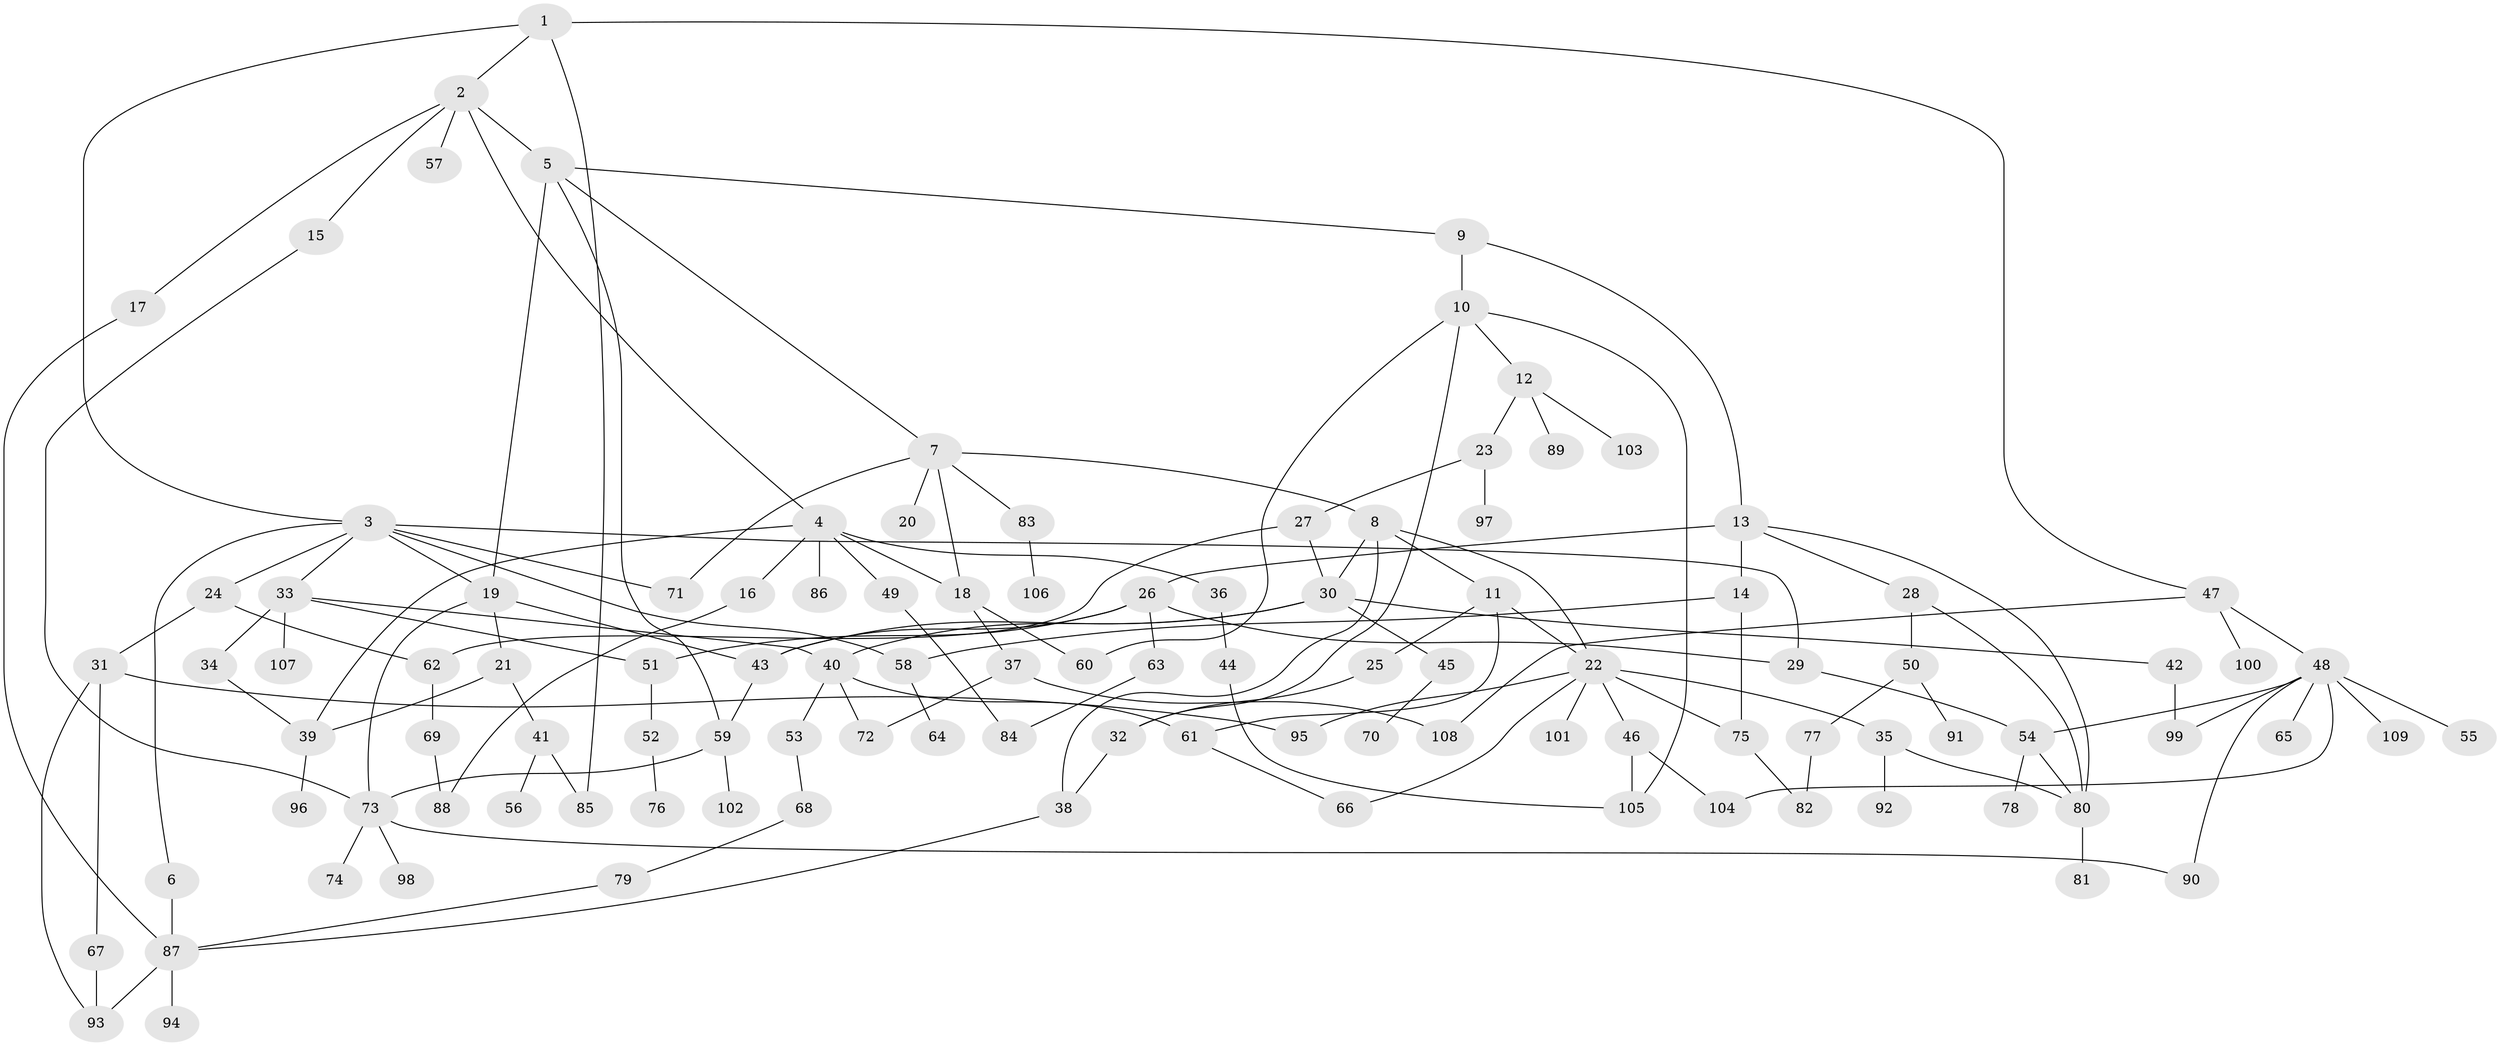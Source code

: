 // Generated by graph-tools (version 1.1) at 2025/49/03/09/25 03:49:22]
// undirected, 109 vertices, 152 edges
graph export_dot {
graph [start="1"]
  node [color=gray90,style=filled];
  1;
  2;
  3;
  4;
  5;
  6;
  7;
  8;
  9;
  10;
  11;
  12;
  13;
  14;
  15;
  16;
  17;
  18;
  19;
  20;
  21;
  22;
  23;
  24;
  25;
  26;
  27;
  28;
  29;
  30;
  31;
  32;
  33;
  34;
  35;
  36;
  37;
  38;
  39;
  40;
  41;
  42;
  43;
  44;
  45;
  46;
  47;
  48;
  49;
  50;
  51;
  52;
  53;
  54;
  55;
  56;
  57;
  58;
  59;
  60;
  61;
  62;
  63;
  64;
  65;
  66;
  67;
  68;
  69;
  70;
  71;
  72;
  73;
  74;
  75;
  76;
  77;
  78;
  79;
  80;
  81;
  82;
  83;
  84;
  85;
  86;
  87;
  88;
  89;
  90;
  91;
  92;
  93;
  94;
  95;
  96;
  97;
  98;
  99;
  100;
  101;
  102;
  103;
  104;
  105;
  106;
  107;
  108;
  109;
  1 -- 2;
  1 -- 3;
  1 -- 47;
  1 -- 85;
  2 -- 4;
  2 -- 5;
  2 -- 15;
  2 -- 17;
  2 -- 57;
  3 -- 6;
  3 -- 19;
  3 -- 24;
  3 -- 29;
  3 -- 33;
  3 -- 71;
  3 -- 58;
  4 -- 16;
  4 -- 18;
  4 -- 36;
  4 -- 39;
  4 -- 49;
  4 -- 86;
  5 -- 7;
  5 -- 9;
  5 -- 59;
  5 -- 19;
  6 -- 87;
  7 -- 8;
  7 -- 20;
  7 -- 71;
  7 -- 83;
  7 -- 18;
  8 -- 11;
  8 -- 22;
  8 -- 30;
  8 -- 38;
  9 -- 10;
  9 -- 13;
  10 -- 12;
  10 -- 32;
  10 -- 105;
  10 -- 60;
  11 -- 25;
  11 -- 61;
  11 -- 22;
  12 -- 23;
  12 -- 89;
  12 -- 103;
  13 -- 14;
  13 -- 26;
  13 -- 28;
  13 -- 80;
  14 -- 58;
  14 -- 75;
  15 -- 73;
  16 -- 88;
  17 -- 87;
  18 -- 37;
  18 -- 60;
  19 -- 21;
  19 -- 73;
  19 -- 43;
  21 -- 41;
  21 -- 39;
  22 -- 35;
  22 -- 46;
  22 -- 66;
  22 -- 95;
  22 -- 101;
  22 -- 75;
  23 -- 27;
  23 -- 97;
  24 -- 31;
  24 -- 62;
  25 -- 32;
  26 -- 63;
  26 -- 51;
  26 -- 29;
  26 -- 43;
  27 -- 62;
  27 -- 30;
  28 -- 50;
  28 -- 80;
  29 -- 54;
  30 -- 40;
  30 -- 42;
  30 -- 43;
  30 -- 45;
  31 -- 67;
  31 -- 93;
  31 -- 95;
  32 -- 38;
  33 -- 34;
  33 -- 51;
  33 -- 107;
  33 -- 40;
  34 -- 39;
  35 -- 92;
  35 -- 80;
  36 -- 44;
  37 -- 108;
  37 -- 72;
  38 -- 87;
  39 -- 96;
  40 -- 53;
  40 -- 72;
  40 -- 61;
  41 -- 56;
  41 -- 85;
  42 -- 99;
  43 -- 59;
  44 -- 105;
  45 -- 70;
  46 -- 104;
  46 -- 105;
  47 -- 48;
  47 -- 100;
  47 -- 108;
  48 -- 54;
  48 -- 55;
  48 -- 65;
  48 -- 109;
  48 -- 90;
  48 -- 99;
  48 -- 104;
  49 -- 84;
  50 -- 77;
  50 -- 91;
  51 -- 52;
  52 -- 76;
  53 -- 68;
  54 -- 78;
  54 -- 80;
  58 -- 64;
  59 -- 102;
  59 -- 73;
  61 -- 66;
  62 -- 69;
  63 -- 84;
  67 -- 93;
  68 -- 79;
  69 -- 88;
  73 -- 74;
  73 -- 90;
  73 -- 98;
  75 -- 82;
  77 -- 82;
  79 -- 87;
  80 -- 81;
  83 -- 106;
  87 -- 94;
  87 -- 93;
}
